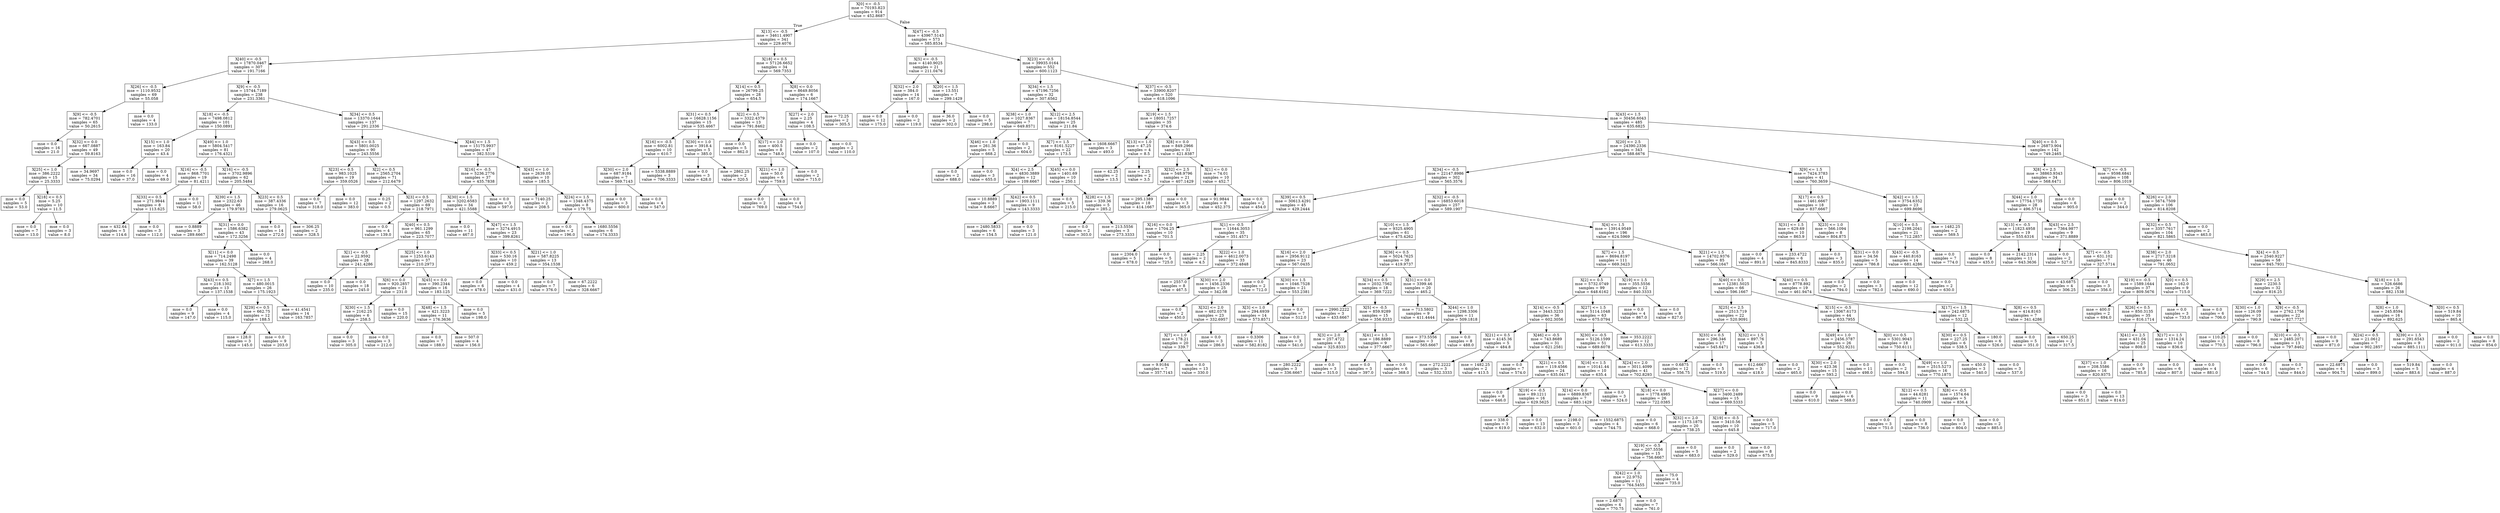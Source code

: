digraph Tree {
node [shape=box] ;
0 [label="X[0] <= -0.5\nmse = 70193.823\nsamples = 914\nvalue = 452.8687"] ;
1 [label="X[13] <= -0.5\nmse = 34611.4907\nsamples = 341\nvalue = 229.4076"] ;
0 -> 1 [labeldistance=2.5, labelangle=45, headlabel="True"] ;
2 [label="X[40] <= -0.5\nmse = 17870.0467\nsamples = 307\nvalue = 191.7166"] ;
1 -> 2 ;
3 [label="X[26] <= -0.5\nmse = 1110.9532\nsamples = 69\nvalue = 55.058"] ;
2 -> 3 ;
4 [label="X[9] <= -0.5\nmse = 782.4701\nsamples = 65\nvalue = 50.2615"] ;
3 -> 4 ;
5 [label="mse = 0.0\nsamples = 16\nvalue = 21.0"] ;
4 -> 5 ;
6 [label="X[32] <= 0.0\nmse = 667.0887\nsamples = 49\nvalue = 59.8163"] ;
4 -> 6 ;
7 [label="X[25] <= 1.0\nmse = 386.2222\nsamples = 15\nvalue = 25.3333"] ;
6 -> 7 ;
8 [label="mse = 0.0\nsamples = 5\nvalue = 53.0"] ;
7 -> 8 ;
9 [label="X[18] <= 0.5\nmse = 5.25\nsamples = 10\nvalue = 11.5"] ;
7 -> 9 ;
10 [label="mse = 0.0\nsamples = 7\nvalue = 13.0"] ;
9 -> 10 ;
11 [label="mse = 0.0\nsamples = 3\nvalue = 8.0"] ;
9 -> 11 ;
12 [label="mse = 34.9697\nsamples = 34\nvalue = 75.0294"] ;
6 -> 12 ;
13 [label="mse = 0.0\nsamples = 4\nvalue = 133.0"] ;
3 -> 13 ;
14 [label="X[9] <= -0.5\nmse = 15744.7189\nsamples = 238\nvalue = 231.3361"] ;
2 -> 14 ;
15 [label="X[18] <= -0.5\nmse = 7498.0812\nsamples = 101\nvalue = 150.0891"] ;
14 -> 15 ;
16 [label="X[15] <= 1.0\nmse = 163.84\nsamples = 20\nvalue = 43.4"] ;
15 -> 16 ;
17 [label="mse = 0.0\nsamples = 16\nvalue = 37.0"] ;
16 -> 17 ;
18 [label="mse = 0.0\nsamples = 4\nvalue = 69.0"] ;
16 -> 18 ;
19 [label="X[49] <= 1.0\nmse = 5804.5417\nsamples = 81\nvalue = 176.4321"] ;
15 -> 19 ;
20 [label="X[16] <= -0.5\nmse = 868.7701\nsamples = 19\nvalue = 81.4211"] ;
19 -> 20 ;
21 [label="X[33] <= 0.5\nmse = 271.9844\nsamples = 8\nvalue = 113.625"] ;
20 -> 21 ;
22 [label="mse = 432.64\nsamples = 5\nvalue = 114.6"] ;
21 -> 22 ;
23 [label="mse = 0.0\nsamples = 3\nvalue = 112.0"] ;
21 -> 23 ;
24 [label="mse = 0.0\nsamples = 11\nvalue = 58.0"] ;
20 -> 24 ;
25 [label="X[16] <= -0.5\nmse = 3702.9896\nsamples = 62\nvalue = 205.5484"] ;
19 -> 25 ;
26 [label="X[39] <= 1.5\nmse = 2322.63\nsamples = 46\nvalue = 179.9783"] ;
25 -> 26 ;
27 [label="mse = 0.8889\nsamples = 3\nvalue = 289.6667"] ;
26 -> 27 ;
28 [label="X[31] <= 0.0\nmse = 1586.6382\nsamples = 43\nvalue = 172.3256"] ;
26 -> 28 ;
29 [label="X[11] <= 0.0\nmse = 714.2498\nsamples = 39\nvalue = 162.5128"] ;
28 -> 29 ;
30 [label="X[43] <= 0.5\nmse = 218.1302\nsamples = 13\nvalue = 137.1538"] ;
29 -> 30 ;
31 [label="mse = 0.0\nsamples = 9\nvalue = 147.0"] ;
30 -> 31 ;
32 [label="mse = 0.0\nsamples = 4\nvalue = 115.0"] ;
30 -> 32 ;
33 [label="X[7] <= 1.5\nmse = 480.0015\nsamples = 26\nvalue = 175.1923"] ;
29 -> 33 ;
34 [label="X[29] <= 0.5\nmse = 662.75\nsamples = 12\nvalue = 188.5"] ;
33 -> 34 ;
35 [label="mse = 128.0\nsamples = 3\nvalue = 145.0"] ;
34 -> 35 ;
36 [label="mse = 0.0\nsamples = 9\nvalue = 203.0"] ;
34 -> 36 ;
37 [label="mse = 41.4541\nsamples = 14\nvalue = 163.7857"] ;
33 -> 37 ;
38 [label="mse = 0.0\nsamples = 4\nvalue = 268.0"] ;
28 -> 38 ;
39 [label="X[23] <= 0.5\nmse = 387.4336\nsamples = 16\nvalue = 279.0625"] ;
25 -> 39 ;
40 [label="mse = 0.0\nsamples = 14\nvalue = 272.0"] ;
39 -> 40 ;
41 [label="mse = 306.25\nsamples = 2\nvalue = 328.5"] ;
39 -> 41 ;
42 [label="X[34] <= 0.5\nmse = 13370.1644\nsamples = 137\nvalue = 291.2336"] ;
14 -> 42 ;
43 [label="X[43] <= 0.5\nmse = 5801.0025\nsamples = 90\nvalue = 243.5556"] ;
42 -> 43 ;
44 [label="X[23] <= 0.5\nmse = 983.1025\nsamples = 19\nvalue = 359.0526"] ;
43 -> 44 ;
45 [label="mse = 0.0\nsamples = 7\nvalue = 318.0"] ;
44 -> 45 ;
46 [label="mse = 0.0\nsamples = 12\nvalue = 383.0"] ;
44 -> 46 ;
47 [label="X[2] <= 0.5\nmse = 2565.2704\nsamples = 71\nvalue = 212.6479"] ;
43 -> 47 ;
48 [label="mse = 0.25\nsamples = 2\nvalue = 0.5"] ;
47 -> 48 ;
49 [label="X[3] <= 0.5\nmse = 1297.2632\nsamples = 69\nvalue = 218.7971"] ;
47 -> 49 ;
50 [label="mse = 0.0\nsamples = 4\nvalue = 139.0"] ;
49 -> 50 ;
51 [label="X[40] <= 0.5\nmse = 961.1299\nsamples = 65\nvalue = 223.7077"] ;
49 -> 51 ;
52 [label="X[1] <= -0.5\nmse = 22.9592\nsamples = 28\nvalue = 241.4286"] ;
51 -> 52 ;
53 [label="mse = 0.0\nsamples = 10\nvalue = 235.0"] ;
52 -> 53 ;
54 [label="mse = 0.0\nsamples = 18\nvalue = 245.0"] ;
52 -> 54 ;
55 [label="X[25] <= 1.0\nmse = 1253.6143\nsamples = 37\nvalue = 210.2973"] ;
51 -> 55 ;
56 [label="X[6] <= 0.0\nmse = 920.2857\nsamples = 21\nvalue = 231.0"] ;
55 -> 56 ;
57 [label="X[30] <= 1.5\nmse = 2162.25\nsamples = 6\nvalue = 258.5"] ;
56 -> 57 ;
58 [label="mse = 0.0\nsamples = 3\nvalue = 305.0"] ;
57 -> 58 ;
59 [label="mse = 0.0\nsamples = 3\nvalue = 212.0"] ;
57 -> 59 ;
60 [label="mse = 0.0\nsamples = 15\nvalue = 220.0"] ;
56 -> 60 ;
61 [label="X[45] <= 0.0\nmse = 390.2344\nsamples = 16\nvalue = 183.125"] ;
55 -> 61 ;
62 [label="X[48] <= 1.5\nmse = 421.3223\nsamples = 11\nvalue = 176.3636"] ;
61 -> 62 ;
63 [label="mse = 0.0\nsamples = 7\nvalue = 188.0"] ;
62 -> 63 ;
64 [label="mse = 507.0\nsamples = 4\nvalue = 156.0"] ;
62 -> 64 ;
65 [label="mse = 0.0\nsamples = 5\nvalue = 198.0"] ;
61 -> 65 ;
66 [label="X[44] <= 1.5\nmse = 15175.9937\nsamples = 47\nvalue = 382.5319"] ;
42 -> 66 ;
67 [label="X[16] <= -0.5\nmse = 5236.2776\nsamples = 37\nvalue = 435.7838"] ;
66 -> 67 ;
68 [label="X[30] <= 1.5\nmse = 3202.6583\nsamples = 34\nvalue = 421.5588"] ;
67 -> 68 ;
69 [label="mse = 0.0\nsamples = 11\nvalue = 467.0"] ;
68 -> 69 ;
70 [label="X[47] <= 1.5\nmse = 3274.4915\nsamples = 23\nvalue = 399.8261"] ;
68 -> 70 ;
71 [label="X[33] <= 0.5\nmse = 530.16\nsamples = 10\nvalue = 459.2"] ;
70 -> 71 ;
72 [label="mse = 0.0\nsamples = 6\nvalue = 478.0"] ;
71 -> 72 ;
73 [label="mse = 0.0\nsamples = 4\nvalue = 431.0"] ;
71 -> 73 ;
74 [label="X[21] <= 1.0\nmse = 587.8225\nsamples = 13\nvalue = 354.1538"] ;
70 -> 74 ;
75 [label="mse = 0.0\nsamples = 7\nvalue = 376.0"] ;
74 -> 75 ;
76 [label="mse = 67.2222\nsamples = 6\nvalue = 328.6667"] ;
74 -> 76 ;
77 [label="mse = 0.0\nsamples = 3\nvalue = 597.0"] ;
67 -> 77 ;
78 [label="X[43] <= 1.0\nmse = 2639.05\nsamples = 10\nvalue = 185.5"] ;
66 -> 78 ;
79 [label="mse = 7140.25\nsamples = 2\nvalue = 208.5"] ;
78 -> 79 ;
80 [label="X[24] <= 1.5\nmse = 1348.4375\nsamples = 8\nvalue = 179.75"] ;
78 -> 80 ;
81 [label="mse = 0.0\nsamples = 2\nvalue = 196.0"] ;
80 -> 81 ;
82 [label="mse = 1680.5556\nsamples = 6\nvalue = 174.3333"] ;
80 -> 82 ;
83 [label="X[18] <= 0.5\nmse = 57126.6652\nsamples = 34\nvalue = 569.7353"] ;
1 -> 83 ;
84 [label="X[14] <= 0.5\nmse = 26799.25\nsamples = 28\nvalue = 654.5"] ;
83 -> 84 ;
85 [label="X[31] <= 0.5\nmse = 16628.1156\nsamples = 15\nvalue = 535.4667"] ;
84 -> 85 ;
86 [label="X[16] <= -0.5\nmse = 6002.81\nsamples = 10\nvalue = 610.7"] ;
85 -> 86 ;
87 [label="X[30] <= 2.0\nmse = 687.9184\nsamples = 7\nvalue = 569.7143"] ;
86 -> 87 ;
88 [label="mse = 0.0\nsamples = 3\nvalue = 600.0"] ;
87 -> 88 ;
89 [label="mse = 0.0\nsamples = 4\nvalue = 547.0"] ;
87 -> 89 ;
90 [label="mse = 5338.8889\nsamples = 3\nvalue = 706.3333"] ;
86 -> 90 ;
91 [label="X[30] <= 1.0\nmse = 3918.4\nsamples = 5\nvalue = 385.0"] ;
85 -> 91 ;
92 [label="mse = 0.0\nsamples = 3\nvalue = 428.0"] ;
91 -> 92 ;
93 [label="mse = 2862.25\nsamples = 2\nvalue = 320.5"] ;
91 -> 93 ;
94 [label="X[2] <= 0.5\nmse = 3322.4379\nsamples = 13\nvalue = 791.8462"] ;
84 -> 94 ;
95 [label="mse = 0.0\nsamples = 5\nvalue = 862.0"] ;
94 -> 95 ;
96 [label="X[17] <= 1.0\nmse = 400.5\nsamples = 8\nvalue = 748.0"] ;
94 -> 96 ;
97 [label="X[21] <= 1.0\nmse = 50.0\nsamples = 6\nvalue = 759.0"] ;
96 -> 97 ;
98 [label="mse = 0.0\nsamples = 2\nvalue = 769.0"] ;
97 -> 98 ;
99 [label="mse = 0.0\nsamples = 4\nvalue = 754.0"] ;
97 -> 99 ;
100 [label="mse = 0.0\nsamples = 2\nvalue = 715.0"] ;
96 -> 100 ;
101 [label="X[8] <= 0.0\nmse = 8649.8056\nsamples = 6\nvalue = 174.1667"] ;
83 -> 101 ;
102 [label="X[27] <= 2.0\nmse = 2.25\nsamples = 4\nvalue = 108.5"] ;
101 -> 102 ;
103 [label="mse = 0.0\nsamples = 2\nvalue = 107.0"] ;
102 -> 103 ;
104 [label="mse = 0.0\nsamples = 2\nvalue = 110.0"] ;
102 -> 104 ;
105 [label="mse = 72.25\nsamples = 2\nvalue = 305.5"] ;
101 -> 105 ;
106 [label="X[47] <= -0.5\nmse = 43967.5143\nsamples = 573\nvalue = 585.8534"] ;
0 -> 106 [labeldistance=2.5, labelangle=-45, headlabel="False"] ;
107 [label="X[5] <= -0.5\nmse = 4140.9025\nsamples = 21\nvalue = 211.0476"] ;
106 -> 107 ;
108 [label="X[32] <= 2.0\nmse = 384.0\nsamples = 14\nvalue = 167.0"] ;
107 -> 108 ;
109 [label="mse = 0.0\nsamples = 12\nvalue = 175.0"] ;
108 -> 109 ;
110 [label="mse = 0.0\nsamples = 2\nvalue = 119.0"] ;
108 -> 110 ;
111 [label="X[20] <= 1.5\nmse = 13.551\nsamples = 7\nvalue = 299.1429"] ;
107 -> 111 ;
112 [label="mse = 36.0\nsamples = 2\nvalue = 302.0"] ;
111 -> 112 ;
113 [label="mse = 0.0\nsamples = 5\nvalue = 298.0"] ;
111 -> 113 ;
114 [label="X[23] <= -0.5\nmse = 39935.0164\nsamples = 552\nvalue = 600.1123"] ;
106 -> 114 ;
115 [label="X[34] <= 1.5\nmse = 47196.7256\nsamples = 32\nvalue = 307.6562"] ;
114 -> 115 ;
116 [label="X[38] <= 1.0\nmse = 1027.8367\nsamples = 7\nvalue = 649.8571"] ;
115 -> 116 ;
117 [label="X[46] <= 1.0\nmse = 261.36\nsamples = 5\nvalue = 668.2"] ;
116 -> 117 ;
118 [label="mse = 0.0\nsamples = 2\nvalue = 688.0"] ;
117 -> 118 ;
119 [label="mse = 0.0\nsamples = 3\nvalue = 655.0"] ;
117 -> 119 ;
120 [label="mse = 0.0\nsamples = 2\nvalue = 604.0"] ;
116 -> 120 ;
121 [label="X[12] <= 2.5\nmse = 18154.8544\nsamples = 25\nvalue = 211.84"] ;
115 -> 121 ;
122 [label="X[7] <= 1.5\nmse = 8161.5227\nsamples = 22\nvalue = 173.5"] ;
121 -> 122 ;
123 [label="X[4] <= 2.5\nmse = 4830.3889\nsamples = 12\nvalue = 109.6667"] ;
122 -> 123 ;
124 [label="mse = 10.8889\nsamples = 3\nvalue = 8.6667"] ;
123 -> 124 ;
125 [label="X[42] <= 0.5\nmse = 1903.1111\nsamples = 9\nvalue = 143.3333"] ;
123 -> 125 ;
126 [label="mse = 2480.5833\nsamples = 6\nvalue = 154.5"] ;
125 -> 126 ;
127 [label="mse = 0.0\nsamples = 3\nvalue = 121.0"] ;
125 -> 127 ;
128 [label="X[45] <= 0.0\nmse = 1401.69\nsamples = 10\nvalue = 250.1"] ;
122 -> 128 ;
129 [label="mse = 0.0\nsamples = 5\nvalue = 215.0"] ;
128 -> 129 ;
130 [label="X[28] <= 1.5\nmse = 339.36\nsamples = 5\nvalue = 285.2"] ;
128 -> 130 ;
131 [label="mse = 0.0\nsamples = 2\nvalue = 303.0"] ;
130 -> 131 ;
132 [label="mse = 213.5556\nsamples = 3\nvalue = 273.3333"] ;
130 -> 132 ;
133 [label="mse = 1608.6667\nsamples = 3\nvalue = 493.0"] ;
121 -> 133 ;
134 [label="X[37] <= -0.5\nmse = 33900.8207\nsamples = 520\nvalue = 618.1096"] ;
114 -> 134 ;
135 [label="X[19] <= 1.5\nmse = 18051.7257\nsamples = 35\nvalue = 374.6"] ;
134 -> 135 ;
136 [label="X[13] <= 1.0\nmse = 47.25\nsamples = 4\nvalue = 8.5"] ;
135 -> 136 ;
137 [label="mse = 42.25\nsamples = 2\nvalue = 13.5"] ;
136 -> 137 ;
138 [label="mse = 2.25\nsamples = 2\nvalue = 3.5"] ;
136 -> 138 ;
139 [label="X[8] <= 0.0\nmse = 849.2966\nsamples = 31\nvalue = 421.8387"] ;
135 -> 139 ;
140 [label="X[32] <= 2.5\nmse = 548.9796\nsamples = 21\nvalue = 407.1429"] ;
139 -> 140 ;
141 [label="mse = 295.1389\nsamples = 18\nvalue = 414.1667"] ;
140 -> 141 ;
142 [label="mse = 0.0\nsamples = 3\nvalue = 365.0"] ;
140 -> 142 ;
143 [label="X[1] <= 0.0\nmse = 74.01\nsamples = 10\nvalue = 452.7"] ;
139 -> 143 ;
144 [label="mse = 91.9844\nsamples = 8\nvalue = 452.375"] ;
143 -> 144 ;
145 [label="mse = 0.0\nsamples = 2\nvalue = 454.0"] ;
143 -> 145 ;
146 [label="X[43] <= 1.5\nmse = 30456.6043\nsamples = 485\nvalue = 635.6825"] ;
134 -> 146 ;
147 [label="X[20] <= 2.5\nmse = 24390.2336\nsamples = 343\nvalue = 588.6676"] ;
146 -> 147 ;
148 [label="X[34] <= -0.5\nmse = 22147.8986\nsamples = 302\nvalue = 565.3576"] ;
147 -> 148 ;
149 [label="X[39] <= 0.5\nmse = 30613.4291\nsamples = 45\nvalue = 429.2444"] ;
148 -> 149 ;
150 [label="X[16] <= 0.0\nmse = 1704.25\nsamples = 10\nvalue = 701.5"] ;
149 -> 150 ;
151 [label="mse = 2304.0\nsamples = 5\nvalue = 678.0"] ;
150 -> 151 ;
152 [label="mse = 0.0\nsamples = 5\nvalue = 725.0"] ;
150 -> 152 ;
153 [label="X[1] <= -0.5\nmse = 11644.3053\nsamples = 35\nvalue = 351.4571"] ;
149 -> 153 ;
154 [label="mse = 2.25\nsamples = 2\nvalue = 4.5"] ;
153 -> 154 ;
155 [label="X[22] <= 1.0\nmse = 4612.0073\nsamples = 33\nvalue = 372.4848"] ;
153 -> 155 ;
156 [label="mse = 2557.0\nsamples = 8\nvalue = 467.5"] ;
155 -> 156 ;
157 [label="X[30] <= 2.0\nmse = 1456.2336\nsamples = 25\nvalue = 342.08"] ;
155 -> 157 ;
158 [label="mse = 0.0\nsamples = 2\nvalue = 450.0"] ;
157 -> 158 ;
159 [label="X[32] <= 2.0\nmse = 482.0378\nsamples = 23\nvalue = 332.6957"] ;
157 -> 159 ;
160 [label="X[7] <= 1.0\nmse = 178.21\nsamples = 20\nvalue = 339.7"] ;
159 -> 160 ;
161 [label="mse = 9.9184\nsamples = 7\nvalue = 357.7143"] ;
160 -> 161 ;
162 [label="mse = 0.0\nsamples = 13\nvalue = 330.0"] ;
160 -> 162 ;
163 [label="mse = 0.0\nsamples = 3\nvalue = 286.0"] ;
159 -> 163 ;
164 [label="X[32] <= -0.5\nmse = 16853.6018\nsamples = 257\nvalue = 589.1907"] ;
148 -> 164 ;
165 [label="X[10] <= 1.5\nmse = 9325.4905\nsamples = 61\nvalue = 475.4262"] ;
164 -> 165 ;
166 [label="X[16] <= 2.0\nmse = 2956.9112\nsamples = 23\nvalue = 567.0435"] ;
165 -> 166 ;
167 [label="mse = 0.0\nsamples = 2\nvalue = 712.0"] ;
166 -> 167 ;
168 [label="X[30] <= 1.5\nmse = 1046.7528\nsamples = 21\nvalue = 553.2381"] ;
166 -> 168 ;
169 [label="X[3] <= 1.0\nmse = 294.6939\nsamples = 14\nvalue = 573.8571"] ;
168 -> 169 ;
170 [label="mse = 0.3306\nsamples = 11\nvalue = 582.8182"] ;
169 -> 170 ;
171 [label="mse = 0.0\nsamples = 3\nvalue = 541.0"] ;
169 -> 171 ;
172 [label="mse = 0.0\nsamples = 7\nvalue = 512.0"] ;
168 -> 172 ;
173 [label="X[36] <= 0.5\nmse = 5024.7625\nsamples = 38\nvalue = 419.9737"] ;
165 -> 173 ;
174 [label="X[34] <= 0.5\nmse = 2032.7562\nsamples = 18\nvalue = 369.7222"] ;
173 -> 174 ;
175 [label="mse = 2990.2222\nsamples = 3\nvalue = 433.6667"] ;
174 -> 175 ;
176 [label="X[5] <= -0.5\nmse = 859.9289\nsamples = 15\nvalue = 356.9333"] ;
174 -> 176 ;
177 [label="X[3] <= 2.0\nmse = 257.4722\nsamples = 6\nvalue = 325.8333"] ;
176 -> 177 ;
178 [label="mse = 280.2222\nsamples = 3\nvalue = 336.6667"] ;
177 -> 178 ;
179 [label="mse = 0.0\nsamples = 3\nvalue = 315.0"] ;
177 -> 179 ;
180 [label="X[41] <= 1.5\nmse = 186.8889\nsamples = 9\nvalue = 377.6667"] ;
176 -> 180 ;
181 [label="mse = 0.0\nsamples = 3\nvalue = 397.0"] ;
180 -> 181 ;
182 [label="mse = 0.0\nsamples = 6\nvalue = 368.0"] ;
180 -> 182 ;
183 [label="X[31] <= 0.0\nmse = 3399.46\nsamples = 20\nvalue = 465.2"] ;
173 -> 183 ;
184 [label="mse = 713.5802\nsamples = 9\nvalue = 411.4444"] ;
183 -> 184 ;
185 [label="X[44] <= 1.0\nmse = 1298.3306\nsamples = 11\nvalue = 509.1818"] ;
183 -> 185 ;
186 [label="mse = 373.5556\nsamples = 3\nvalue = 565.6667"] ;
185 -> 186 ;
187 [label="mse = 0.0\nsamples = 8\nvalue = 488.0"] ;
185 -> 187 ;
188 [label="X[4] <= 1.5\nmse = 13914.9549\nsamples = 196\nvalue = 624.5969"] ;
164 -> 188 ;
189 [label="X[7] <= 1.5\nmse = 8694.8197\nsamples = 111\nvalue = 669.3423"] ;
188 -> 189 ;
190 [label="X[2] <= 0.5\nmse = 5732.0749\nsamples = 99\nvalue = 648.6162"] ;
189 -> 190 ;
191 [label="X[14] <= -0.5\nmse = 3443.3233\nsamples = 36\nvalue = 602.3056"] ;
190 -> 191 ;
192 [label="X[21] <= 0.5\nmse = 4145.36\nsamples = 5\nvalue = 484.8"] ;
191 -> 192 ;
193 [label="mse = 272.2222\nsamples = 3\nvalue = 532.3333"] ;
192 -> 193 ;
194 [label="mse = 1482.25\nsamples = 2\nvalue = 413.5"] ;
192 -> 194 ;
195 [label="X[46] <= -0.5\nmse = 743.8689\nsamples = 31\nvalue = 621.2581"] ;
191 -> 195 ;
196 [label="mse = 0.0\nsamples = 7\nvalue = 574.0"] ;
195 -> 196 ;
197 [label="X[21] <= 0.5\nmse = 119.4566\nsamples = 24\nvalue = 635.0417"] ;
195 -> 197 ;
198 [label="mse = 0.0\nsamples = 8\nvalue = 646.0"] ;
197 -> 198 ;
199 [label="X[19] <= -0.5\nmse = 89.1211\nsamples = 16\nvalue = 629.5625"] ;
197 -> 199 ;
200 [label="mse = 338.0\nsamples = 3\nvalue = 619.0"] ;
199 -> 200 ;
201 [label="mse = 0.0\nsamples = 13\nvalue = 632.0"] ;
199 -> 201 ;
202 [label="X[27] <= 1.5\nmse = 5114.1048\nsamples = 63\nvalue = 675.0794"] ;
190 -> 202 ;
203 [label="X[30] <= -0.5\nmse = 5126.1599\nsamples = 51\nvalue = 689.6078"] ;
202 -> 203 ;
204 [label="X[16] <= 1.5\nmse = 10141.44\nsamples = 10\nvalue = 635.4"] ;
203 -> 204 ;
205 [label="X[14] <= 0.0\nmse = 6889.8367\nsamples = 7\nvalue = 683.1429"] ;
204 -> 205 ;
206 [label="mse = 2198.0\nsamples = 3\nvalue = 601.0"] ;
205 -> 206 ;
207 [label="mse = 1552.6875\nsamples = 4\nvalue = 744.75"] ;
205 -> 207 ;
208 [label="mse = 0.0\nsamples = 3\nvalue = 524.0"] ;
204 -> 208 ;
209 [label="X[24] <= 2.0\nmse = 3011.4099\nsamples = 41\nvalue = 702.8293"] ;
203 -> 209 ;
210 [label="X[18] <= 0.0\nmse = 1778.4985\nsamples = 26\nvalue = 722.0385"] ;
209 -> 210 ;
211 [label="mse = 0.0\nsamples = 6\nvalue = 668.0"] ;
210 -> 211 ;
212 [label="X[32] <= 2.0\nmse = 1173.1875\nsamples = 20\nvalue = 738.25"] ;
210 -> 212 ;
213 [label="X[19] <= -0.5\nmse = 207.5556\nsamples = 15\nvalue = 756.6667"] ;
212 -> 213 ;
214 [label="X[42] <= 1.0\nmse = 22.9752\nsamples = 11\nvalue = 764.5455"] ;
213 -> 214 ;
215 [label="mse = 2.6875\nsamples = 4\nvalue = 770.75"] ;
214 -> 215 ;
216 [label="mse = 0.0\nsamples = 7\nvalue = 761.0"] ;
214 -> 216 ;
217 [label="mse = 75.0\nsamples = 4\nvalue = 735.0"] ;
213 -> 217 ;
218 [label="mse = 0.0\nsamples = 5\nvalue = 683.0"] ;
212 -> 218 ;
219 [label="X[27] <= 0.0\nmse = 3400.2489\nsamples = 15\nvalue = 669.5333"] ;
209 -> 219 ;
220 [label="X[19] <= -0.5\nmse = 3410.56\nsamples = 10\nvalue = 645.8"] ;
219 -> 220 ;
221 [label="mse = 0.0\nsamples = 2\nvalue = 529.0"] ;
220 -> 221 ;
222 [label="mse = 0.0\nsamples = 8\nvalue = 675.0"] ;
220 -> 222 ;
223 [label="mse = 0.0\nsamples = 5\nvalue = 717.0"] ;
219 -> 223 ;
224 [label="mse = 353.2222\nsamples = 12\nvalue = 613.3333"] ;
202 -> 224 ;
225 [label="X[19] <= 1.5\nmse = 355.5556\nsamples = 12\nvalue = 840.3333"] ;
189 -> 225 ;
226 [label="mse = 0.0\nsamples = 4\nvalue = 867.0"] ;
225 -> 226 ;
227 [label="mse = 0.0\nsamples = 8\nvalue = 827.0"] ;
225 -> 227 ;
228 [label="X[21] <= 1.5\nmse = 14702.9376\nsamples = 85\nvalue = 566.1647"] ;
188 -> 228 ;
229 [label="X[40] <= 0.5\nmse = 12381.5025\nsamples = 66\nvalue = 596.1667"] ;
228 -> 229 ;
230 [label="X[25] <= 2.5\nmse = 2513.719\nsamples = 22\nvalue = 520.9091"] ;
229 -> 230 ;
231 [label="X[33] <= 0.5\nmse = 296.346\nsamples = 17\nvalue = 545.6471"] ;
230 -> 231 ;
232 [label="mse = 0.6875\nsamples = 12\nvalue = 556.75"] ;
231 -> 232 ;
233 [label="mse = 0.0\nsamples = 5\nvalue = 519.0"] ;
231 -> 233 ;
234 [label="X[32] <= 1.5\nmse = 897.76\nsamples = 5\nvalue = 436.8"] ;
230 -> 234 ;
235 [label="mse = 612.6667\nsamples = 3\nvalue = 418.0"] ;
234 -> 235 ;
236 [label="mse = 0.0\nsamples = 2\nvalue = 465.0"] ;
234 -> 236 ;
237 [label="X[15] <= -0.5\nmse = 13067.6173\nsamples = 44\nvalue = 633.7955"] ;
229 -> 237 ;
238 [label="X[49] <= 1.0\nmse = 2456.3787\nsamples = 26\nvalue = 552.9231"] ;
237 -> 238 ;
239 [label="X[30] <= 2.0\nmse = 423.36\nsamples = 15\nvalue = 593.2"] ;
238 -> 239 ;
240 [label="mse = 0.0\nsamples = 9\nvalue = 610.0"] ;
239 -> 240 ;
241 [label="mse = 0.0\nsamples = 6\nvalue = 568.0"] ;
239 -> 241 ;
242 [label="mse = 0.0\nsamples = 11\nvalue = 498.0"] ;
238 -> 242 ;
243 [label="X[0] <= 0.5\nmse = 5301.9043\nsamples = 18\nvalue = 750.6111"] ;
237 -> 243 ;
244 [label="mse = 0.0\nsamples = 2\nvalue = 594.0"] ;
243 -> 244 ;
245 [label="X[49] <= 1.0\nmse = 2515.5273\nsamples = 16\nvalue = 770.1875"] ;
243 -> 245 ;
246 [label="X[12] <= 0.5\nmse = 44.6281\nsamples = 11\nvalue = 740.0909"] ;
245 -> 246 ;
247 [label="mse = 0.0\nsamples = 3\nvalue = 751.0"] ;
246 -> 247 ;
248 [label="mse = 0.0\nsamples = 8\nvalue = 736.0"] ;
246 -> 248 ;
249 [label="X[8] <= -0.5\nmse = 1574.64\nsamples = 5\nvalue = 836.4"] ;
245 -> 249 ;
250 [label="mse = 0.0\nsamples = 3\nvalue = 804.0"] ;
249 -> 250 ;
251 [label="mse = 0.0\nsamples = 2\nvalue = 885.0"] ;
249 -> 251 ;
252 [label="X[40] <= 0.5\nmse = 8778.892\nsamples = 19\nvalue = 461.9474"] ;
228 -> 252 ;
253 [label="X[17] <= 1.5\nmse = 242.6875\nsamples = 12\nvalue = 532.25"] ;
252 -> 253 ;
254 [label="X[30] <= 0.5\nmse = 227.25\nsamples = 6\nvalue = 538.5"] ;
253 -> 254 ;
255 [label="mse = 450.0\nsamples = 3\nvalue = 540.0"] ;
254 -> 255 ;
256 [label="mse = 0.0\nsamples = 3\nvalue = 537.0"] ;
254 -> 256 ;
257 [label="mse = 180.0\nsamples = 6\nvalue = 526.0"] ;
253 -> 257 ;
258 [label="X[8] <= 0.5\nmse = 414.8163\nsamples = 7\nvalue = 341.4286"] ;
252 -> 258 ;
259 [label="mse = 0.0\nsamples = 5\nvalue = 351.0"] ;
258 -> 259 ;
260 [label="mse = 650.25\nsamples = 2\nvalue = 317.5"] ;
258 -> 260 ;
261 [label="X[9] <= 1.5\nmse = 7424.3783\nsamples = 41\nvalue = 760.3659"] ;
147 -> 261 ;
262 [label="X[17] <= 0.5\nmse = 1461.6667\nsamples = 18\nvalue = 837.6667"] ;
261 -> 262 ;
263 [label="X[31] <= 1.5\nmse = 629.69\nsamples = 10\nvalue = 863.9"] ;
262 -> 263 ;
264 [label="mse = 0.0\nsamples = 4\nvalue = 891.0"] ;
263 -> 264 ;
265 [label="mse = 233.4722\nsamples = 6\nvalue = 845.8333"] ;
263 -> 265 ;
266 [label="X[23] <= 1.0\nmse = 566.1094\nsamples = 8\nvalue = 804.875"] ;
262 -> 266 ;
267 [label="mse = 0.0\nsamples = 3\nvalue = 835.0"] ;
266 -> 267 ;
268 [label="X[31] <= 0.0\nmse = 34.56\nsamples = 5\nvalue = 786.8"] ;
266 -> 268 ;
269 [label="mse = 0.0\nsamples = 2\nvalue = 794.0"] ;
268 -> 269 ;
270 [label="mse = 0.0\nsamples = 3\nvalue = 782.0"] ;
268 -> 270 ;
271 [label="X[42] <= 1.5\nmse = 3754.6352\nsamples = 23\nvalue = 699.8696"] ;
261 -> 271 ;
272 [label="X[10] <= 0.5\nmse = 2198.2041\nsamples = 21\nvalue = 712.2857"] ;
271 -> 272 ;
273 [label="X[43] <= -0.5\nmse = 440.8163\nsamples = 14\nvalue = 681.4286"] ;
272 -> 273 ;
274 [label="mse = 0.0\nsamples = 12\nvalue = 690.0"] ;
273 -> 274 ;
275 [label="mse = 0.0\nsamples = 2\nvalue = 630.0"] ;
273 -> 275 ;
276 [label="mse = 0.0\nsamples = 7\nvalue = 774.0"] ;
272 -> 276 ;
277 [label="mse = 1482.25\nsamples = 2\nvalue = 569.5"] ;
271 -> 277 ;
278 [label="X[40] <= 0.5\nmse = 26873.904\nsamples = 142\nvalue = 749.2465"] ;
146 -> 278 ;
279 [label="X[8] <= 2.5\nmse = 38863.9343\nsamples = 34\nvalue = 568.6471"] ;
278 -> 279 ;
280 [label="X[44] <= 1.0\nmse = 17754.1735\nsamples = 28\nvalue = 496.5714"] ;
279 -> 280 ;
281 [label="X[13] <= -0.5\nmse = 11823.4958\nsamples = 19\nvalue = 555.6316"] ;
280 -> 281 ;
282 [label="mse = 0.0\nsamples = 8\nvalue = 435.0"] ;
281 -> 282 ;
283 [label="mse = 2142.2314\nsamples = 11\nvalue = 643.3636"] ;
281 -> 283 ;
284 [label="X[43] <= 2.5\nmse = 7364.9877\nsamples = 9\nvalue = 371.8889"] ;
280 -> 284 ;
285 [label="mse = 0.0\nsamples = 2\nvalue = 527.0"] ;
284 -> 285 ;
286 [label="X[7] <= -0.5\nmse = 631.102\nsamples = 7\nvalue = 327.5714"] ;
284 -> 286 ;
287 [label="mse = 43.6875\nsamples = 4\nvalue = 306.25"] ;
286 -> 287 ;
288 [label="mse = 0.0\nsamples = 3\nvalue = 356.0"] ;
286 -> 288 ;
289 [label="mse = 0.0\nsamples = 6\nvalue = 905.0"] ;
279 -> 289 ;
290 [label="X[7] <= -0.5\nmse = 9598.6841\nsamples = 108\nvalue = 806.1019"] ;
278 -> 290 ;
291 [label="mse = 0.0\nsamples = 2\nvalue = 344.0"] ;
290 -> 291 ;
292 [label="X[26] <= 2.0\nmse = 5674.7509\nsamples = 106\nvalue = 814.8208"] ;
290 -> 292 ;
293 [label="X[32] <= 0.5\nmse = 3357.7617\nsamples = 104\nvalue = 821.5865"] ;
292 -> 293 ;
294 [label="X[38] <= 2.0\nmse = 2717.3218\nsamples = 46\nvalue = 791.0652"] ;
293 -> 294 ;
295 [label="X[19] <= -0.5\nmse = 1589.1644\nsamples = 37\nvalue = 809.5676"] ;
294 -> 295 ;
296 [label="mse = 400.0\nsamples = 2\nvalue = 694.0"] ;
295 -> 296 ;
297 [label="X[26] <= 0.5\nmse = 850.3135\nsamples = 35\nvalue = 816.1714"] ;
295 -> 297 ;
298 [label="X[41] <= 2.5\nmse = 431.04\nsamples = 25\nvalue = 808.0"] ;
297 -> 298 ;
299 [label="X[37] <= 1.0\nmse = 208.5586\nsamples = 16\nvalue = 820.9375"] ;
298 -> 299 ;
300 [label="mse = 0.0\nsamples = 3\nvalue = 851.0"] ;
299 -> 300 ;
301 [label="mse = 0.0\nsamples = 13\nvalue = 814.0"] ;
299 -> 301 ;
302 [label="mse = 0.0\nsamples = 9\nvalue = 785.0"] ;
298 -> 302 ;
303 [label="X[17] <= 1.5\nmse = 1314.24\nsamples = 10\nvalue = 836.6"] ;
297 -> 303 ;
304 [label="mse = 0.0\nsamples = 6\nvalue = 807.0"] ;
303 -> 304 ;
305 [label="mse = 0.0\nsamples = 4\nvalue = 881.0"] ;
303 -> 305 ;
306 [label="X[0] <= 0.5\nmse = 162.0\nsamples = 9\nvalue = 715.0"] ;
294 -> 306 ;
307 [label="mse = 0.0\nsamples = 3\nvalue = 733.0"] ;
306 -> 307 ;
308 [label="mse = 0.0\nsamples = 6\nvalue = 706.0"] ;
306 -> 308 ;
309 [label="X[4] <= 0.5\nmse = 2540.9227\nsamples = 58\nvalue = 845.7931"] ;
293 -> 309 ;
310 [label="X[29] <= 2.5\nmse = 2230.5\nsamples = 32\nvalue = 816.25"] ;
309 -> 310 ;
311 [label="X[30] <= 1.0\nmse = 126.09\nsamples = 10\nvalue = 790.9"] ;
310 -> 311 ;
312 [label="mse = 110.25\nsamples = 2\nvalue = 770.5"] ;
311 -> 312 ;
313 [label="mse = 0.0\nsamples = 8\nvalue = 796.0"] ;
311 -> 313 ;
314 [label="X[9] <= -0.5\nmse = 2762.1756\nsamples = 22\nvalue = 827.7727"] ;
310 -> 314 ;
315 [label="X[10] <= -0.5\nmse = 2485.2071\nsamples = 13\nvalue = 797.8462"] ;
314 -> 315 ;
316 [label="mse = 0.0\nsamples = 6\nvalue = 744.0"] ;
315 -> 316 ;
317 [label="mse = 0.0\nsamples = 7\nvalue = 844.0"] ;
315 -> 317 ;
318 [label="mse = 0.0\nsamples = 9\nvalue = 871.0"] ;
314 -> 318 ;
319 [label="X[18] <= 1.5\nmse = 526.6686\nsamples = 26\nvalue = 882.1538"] ;
309 -> 319 ;
320 [label="X[8] <= 1.0\nmse = 245.8594\nsamples = 16\nvalue = 892.625"] ;
319 -> 320 ;
321 [label="X[24] <= 0.5\nmse = 21.0612\nsamples = 7\nvalue = 902.2857"] ;
320 -> 321 ;
322 [label="mse = 22.6875\nsamples = 4\nvalue = 904.75"] ;
321 -> 322 ;
323 [label="mse = 0.0\nsamples = 3\nvalue = 899.0"] ;
321 -> 323 ;
324 [label="X[39] <= 1.5\nmse = 291.6543\nsamples = 9\nvalue = 885.1111"] ;
320 -> 324 ;
325 [label="mse = 519.84\nsamples = 5\nvalue = 883.6"] ;
324 -> 325 ;
326 [label="mse = 0.0\nsamples = 4\nvalue = 887.0"] ;
324 -> 326 ;
327 [label="X[0] <= 0.5\nmse = 519.84\nsamples = 10\nvalue = 865.4"] ;
319 -> 327 ;
328 [label="mse = 0.0\nsamples = 2\nvalue = 911.0"] ;
327 -> 328 ;
329 [label="mse = 0.0\nsamples = 8\nvalue = 854.0"] ;
327 -> 329 ;
330 [label="mse = 0.0\nsamples = 2\nvalue = 463.0"] ;
292 -> 330 ;
}
